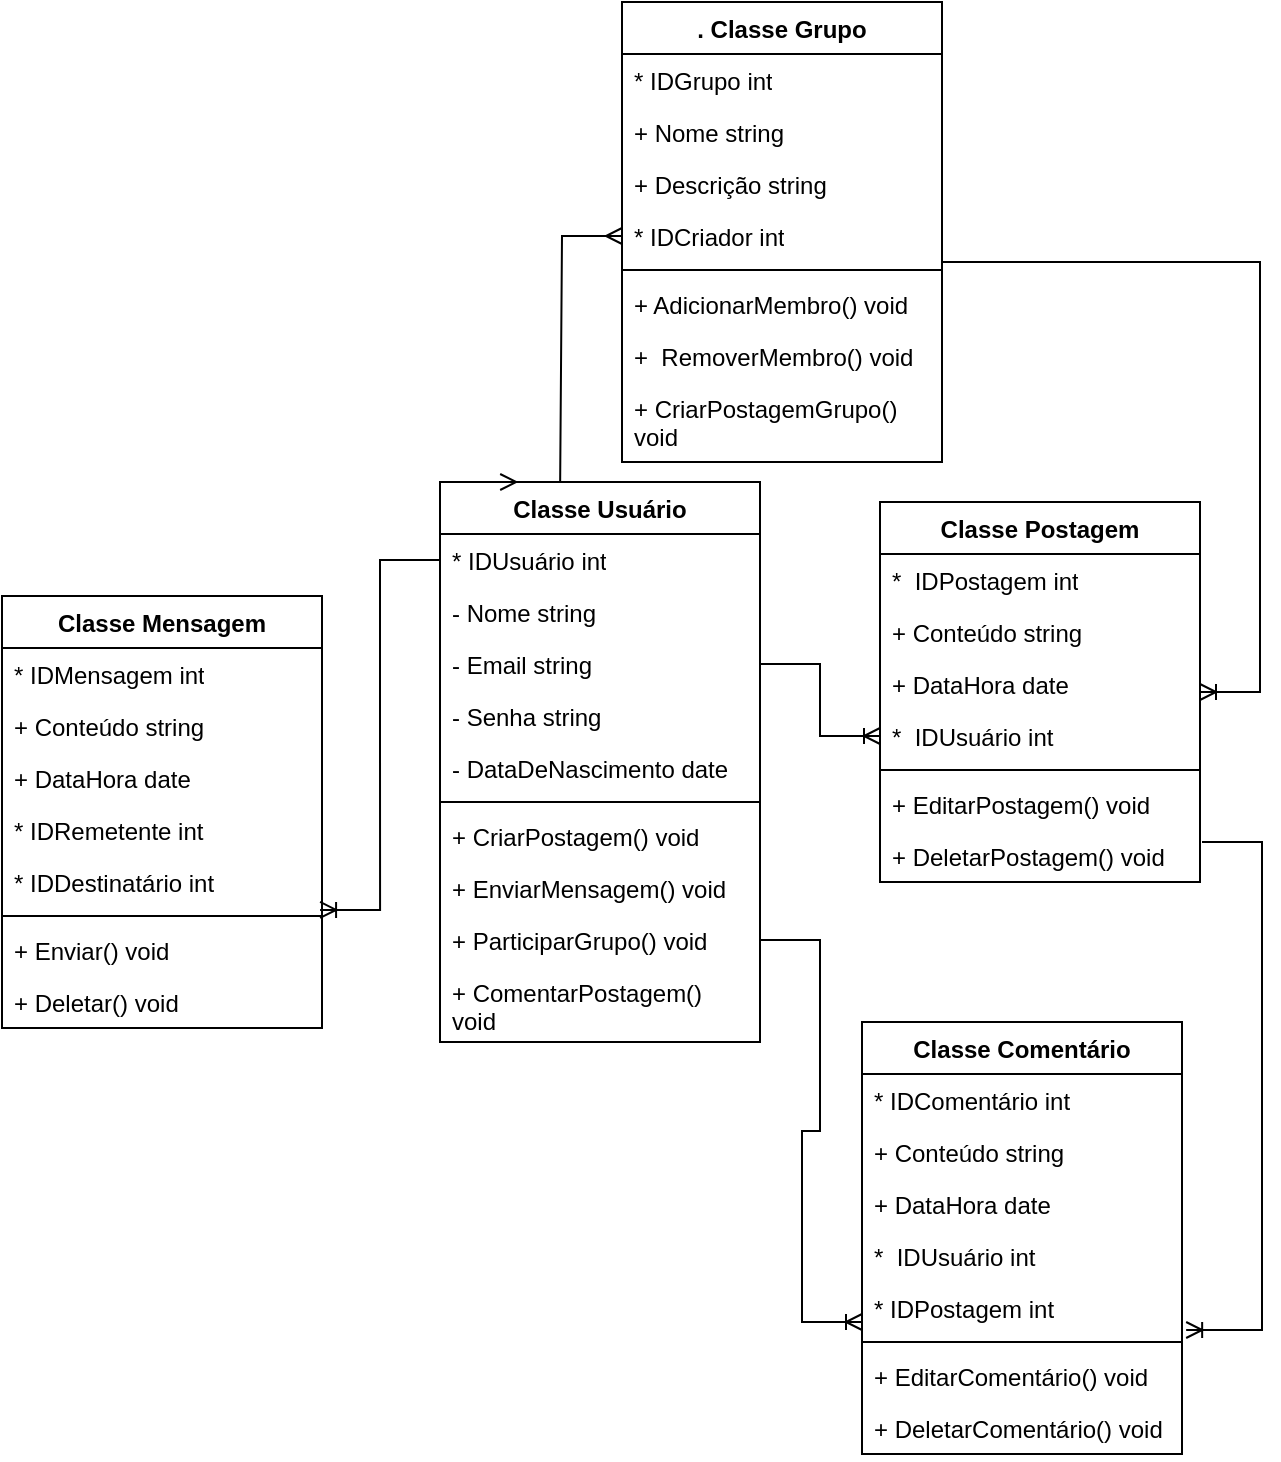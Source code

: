 <mxfile version="24.2.0" type="github">
  <diagram name="Página-1" id="EF2kGfhIOe9jyI2xVP_A">
    <mxGraphModel dx="1434" dy="780" grid="1" gridSize="10" guides="1" tooltips="1" connect="1" arrows="1" fold="1" page="1" pageScale="1" pageWidth="827" pageHeight="1169" math="0" shadow="0">
      <root>
        <mxCell id="0" />
        <mxCell id="1" parent="0" />
        <mxCell id="2E2shXVuWT7ywbY4DWaI-1" value="&lt;font style=&quot;vertical-align: inherit;&quot;&gt;&lt;font style=&quot;vertical-align: inherit;&quot;&gt;&lt;font style=&quot;vertical-align: inherit;&quot;&gt;&lt;font style=&quot;vertical-align: inherit;&quot;&gt;&lt;font style=&quot;vertical-align: inherit;&quot;&gt;&lt;font style=&quot;vertical-align: inherit;&quot;&gt;Classe&amp;nbsp;Usuário&lt;/font&gt;&lt;/font&gt;&lt;/font&gt;&lt;/font&gt;&lt;/font&gt;&lt;/font&gt;" style="swimlane;fontStyle=1;align=center;verticalAlign=top;childLayout=stackLayout;horizontal=1;startSize=26;horizontalStack=0;resizeParent=1;resizeParentMax=0;resizeLast=0;collapsible=1;marginBottom=0;whiteSpace=wrap;html=1;" vertex="1" parent="1">
          <mxGeometry x="329" y="420" width="160" height="280" as="geometry" />
        </mxCell>
        <mxCell id="2E2shXVuWT7ywbY4DWaI-5" value="&lt;font style=&quot;vertical-align: inherit;&quot;&gt;&lt;font style=&quot;vertical-align: inherit;&quot;&gt;&lt;font style=&quot;vertical-align: inherit;&quot;&gt;&lt;font style=&quot;vertical-align: inherit;&quot;&gt;&lt;font style=&quot;vertical-align: inherit;&quot;&gt;&lt;font style=&quot;vertical-align: inherit;&quot;&gt;&lt;font style=&quot;vertical-align: inherit;&quot;&gt;&lt;font style=&quot;vertical-align: inherit;&quot;&gt;* IDUsuário int&lt;/font&gt;&lt;/font&gt;&lt;/font&gt;&lt;/font&gt;&lt;/font&gt;&lt;/font&gt;&lt;/font&gt;&lt;/font&gt;" style="text;strokeColor=none;fillColor=none;align=left;verticalAlign=top;spacingLeft=4;spacingRight=4;overflow=hidden;rotatable=0;points=[[0,0.5],[1,0.5]];portConstraint=eastwest;whiteSpace=wrap;html=1;" vertex="1" parent="2E2shXVuWT7ywbY4DWaI-1">
          <mxGeometry y="26" width="160" height="26" as="geometry" />
        </mxCell>
        <mxCell id="2E2shXVuWT7ywbY4DWaI-6" value="&lt;font style=&quot;vertical-align: inherit;&quot;&gt;&lt;font style=&quot;vertical-align: inherit;&quot;&gt;&lt;font style=&quot;vertical-align: inherit;&quot;&gt;&lt;font style=&quot;vertical-align: inherit;&quot;&gt;- Nome string&lt;/font&gt;&lt;/font&gt;&lt;/font&gt;&lt;/font&gt;" style="text;strokeColor=none;fillColor=none;align=left;verticalAlign=top;spacingLeft=4;spacingRight=4;overflow=hidden;rotatable=0;points=[[0,0.5],[1,0.5]];portConstraint=eastwest;whiteSpace=wrap;html=1;" vertex="1" parent="2E2shXVuWT7ywbY4DWaI-1">
          <mxGeometry y="52" width="160" height="26" as="geometry" />
        </mxCell>
        <mxCell id="2E2shXVuWT7ywbY4DWaI-7" value="&lt;font style=&quot;vertical-align: inherit;&quot;&gt;&lt;font style=&quot;vertical-align: inherit;&quot;&gt;- Email string&lt;/font&gt;&lt;/font&gt;" style="text;strokeColor=none;fillColor=none;align=left;verticalAlign=top;spacingLeft=4;spacingRight=4;overflow=hidden;rotatable=0;points=[[0,0.5],[1,0.5]];portConstraint=eastwest;whiteSpace=wrap;html=1;" vertex="1" parent="2E2shXVuWT7ywbY4DWaI-1">
          <mxGeometry y="78" width="160" height="26" as="geometry" />
        </mxCell>
        <mxCell id="2E2shXVuWT7ywbY4DWaI-8" value="&lt;font style=&quot;vertical-align: inherit;&quot;&gt;&lt;font style=&quot;vertical-align: inherit;&quot;&gt;- Senha string&lt;/font&gt;&lt;/font&gt;" style="text;strokeColor=none;fillColor=none;align=left;verticalAlign=top;spacingLeft=4;spacingRight=4;overflow=hidden;rotatable=0;points=[[0,0.5],[1,0.5]];portConstraint=eastwest;whiteSpace=wrap;html=1;" vertex="1" parent="2E2shXVuWT7ywbY4DWaI-1">
          <mxGeometry y="104" width="160" height="26" as="geometry" />
        </mxCell>
        <mxCell id="2E2shXVuWT7ywbY4DWaI-9" value="&lt;font style=&quot;vertical-align: inherit;&quot;&gt;&lt;font style=&quot;vertical-align: inherit;&quot;&gt;- DataDeNascimento date&lt;/font&gt;&lt;/font&gt;" style="text;strokeColor=none;fillColor=none;align=left;verticalAlign=top;spacingLeft=4;spacingRight=4;overflow=hidden;rotatable=0;points=[[0,0.5],[1,0.5]];portConstraint=eastwest;whiteSpace=wrap;html=1;" vertex="1" parent="2E2shXVuWT7ywbY4DWaI-1">
          <mxGeometry y="130" width="160" height="26" as="geometry" />
        </mxCell>
        <mxCell id="2E2shXVuWT7ywbY4DWaI-3" value="" style="line;strokeWidth=1;fillColor=none;align=left;verticalAlign=middle;spacingTop=-1;spacingLeft=3;spacingRight=3;rotatable=0;labelPosition=right;points=[];portConstraint=eastwest;strokeColor=inherit;" vertex="1" parent="2E2shXVuWT7ywbY4DWaI-1">
          <mxGeometry y="156" width="160" height="8" as="geometry" />
        </mxCell>
        <mxCell id="2E2shXVuWT7ywbY4DWaI-4" value="&lt;font style=&quot;vertical-align: inherit;&quot;&gt;&lt;font style=&quot;vertical-align: inherit;&quot;&gt;+ CriarPostagem() void&lt;/font&gt;&lt;/font&gt;" style="text;strokeColor=none;fillColor=none;align=left;verticalAlign=top;spacingLeft=4;spacingRight=4;overflow=hidden;rotatable=0;points=[[0,0.5],[1,0.5]];portConstraint=eastwest;whiteSpace=wrap;html=1;" vertex="1" parent="2E2shXVuWT7ywbY4DWaI-1">
          <mxGeometry y="164" width="160" height="26" as="geometry" />
        </mxCell>
        <mxCell id="2E2shXVuWT7ywbY4DWaI-10" value="&lt;font style=&quot;vertical-align: inherit;&quot;&gt;&lt;font style=&quot;vertical-align: inherit;&quot;&gt;+ EnviarMensagem()&amp;nbsp;void&lt;/font&gt;&lt;/font&gt;" style="text;strokeColor=none;fillColor=none;align=left;verticalAlign=top;spacingLeft=4;spacingRight=4;overflow=hidden;rotatable=0;points=[[0,0.5],[1,0.5]];portConstraint=eastwest;whiteSpace=wrap;html=1;" vertex="1" parent="2E2shXVuWT7ywbY4DWaI-1">
          <mxGeometry y="190" width="160" height="26" as="geometry" />
        </mxCell>
        <mxCell id="2E2shXVuWT7ywbY4DWaI-12" value="&lt;font style=&quot;vertical-align: inherit;&quot;&gt;&lt;font style=&quot;vertical-align: inherit;&quot;&gt;&lt;font style=&quot;vertical-align: inherit;&quot;&gt;&lt;font style=&quot;vertical-align: inherit;&quot;&gt;+ ParticiparGrupo()&amp;nbsp;void&lt;/font&gt;&lt;/font&gt;&lt;/font&gt;&lt;/font&gt;" style="text;strokeColor=none;fillColor=none;align=left;verticalAlign=top;spacingLeft=4;spacingRight=4;overflow=hidden;rotatable=0;points=[[0,0.5],[1,0.5]];portConstraint=eastwest;whiteSpace=wrap;html=1;" vertex="1" parent="2E2shXVuWT7ywbY4DWaI-1">
          <mxGeometry y="216" width="160" height="26" as="geometry" />
        </mxCell>
        <mxCell id="2E2shXVuWT7ywbY4DWaI-13" value="&lt;font style=&quot;vertical-align: inherit;&quot;&gt;&lt;font style=&quot;vertical-align: inherit;&quot;&gt;+ ComentarPostagem() void&lt;br&gt;&lt;/font&gt;&lt;/font&gt;" style="text;strokeColor=none;fillColor=none;align=left;verticalAlign=top;spacingLeft=4;spacingRight=4;overflow=hidden;rotatable=0;points=[[0,0.5],[1,0.5]];portConstraint=eastwest;whiteSpace=wrap;html=1;" vertex="1" parent="2E2shXVuWT7ywbY4DWaI-1">
          <mxGeometry y="242" width="160" height="38" as="geometry" />
        </mxCell>
        <mxCell id="2E2shXVuWT7ywbY4DWaI-14" value="&lt;font style=&quot;vertical-align: inherit;&quot;&gt;&lt;font style=&quot;vertical-align: inherit;&quot;&gt;Classe Postagem&lt;br/&gt;&lt;/font&gt;&lt;/font&gt;" style="swimlane;fontStyle=1;align=center;verticalAlign=top;childLayout=stackLayout;horizontal=1;startSize=26;horizontalStack=0;resizeParent=1;resizeParentMax=0;resizeLast=0;collapsible=1;marginBottom=0;whiteSpace=wrap;html=1;" vertex="1" parent="1">
          <mxGeometry x="549" y="430" width="160" height="190" as="geometry" />
        </mxCell>
        <mxCell id="2E2shXVuWT7ywbY4DWaI-15" value="&lt;font style=&quot;vertical-align: inherit;&quot;&gt;&lt;font style=&quot;vertical-align: inherit;&quot;&gt;*&amp;nbsp; IDPostagem int&lt;/font&gt;&lt;/font&gt;" style="text;strokeColor=none;fillColor=none;align=left;verticalAlign=top;spacingLeft=4;spacingRight=4;overflow=hidden;rotatable=0;points=[[0,0.5],[1,0.5]];portConstraint=eastwest;whiteSpace=wrap;html=1;" vertex="1" parent="2E2shXVuWT7ywbY4DWaI-14">
          <mxGeometry y="26" width="160" height="26" as="geometry" />
        </mxCell>
        <mxCell id="2E2shXVuWT7ywbY4DWaI-18" value="&lt;font style=&quot;vertical-align: inherit;&quot;&gt;&lt;font style=&quot;vertical-align: inherit;&quot;&gt;+ Conteúdo string&lt;/font&gt;&lt;/font&gt;" style="text;strokeColor=none;fillColor=none;align=left;verticalAlign=top;spacingLeft=4;spacingRight=4;overflow=hidden;rotatable=0;points=[[0,0.5],[1,0.5]];portConstraint=eastwest;whiteSpace=wrap;html=1;" vertex="1" parent="2E2shXVuWT7ywbY4DWaI-14">
          <mxGeometry y="52" width="160" height="26" as="geometry" />
        </mxCell>
        <mxCell id="2E2shXVuWT7ywbY4DWaI-19" value="&lt;font style=&quot;vertical-align: inherit;&quot;&gt;&lt;font style=&quot;vertical-align: inherit;&quot;&gt;+ DataHora date&lt;/font&gt;&lt;/font&gt;" style="text;strokeColor=none;fillColor=none;align=left;verticalAlign=top;spacingLeft=4;spacingRight=4;overflow=hidden;rotatable=0;points=[[0,0.5],[1,0.5]];portConstraint=eastwest;whiteSpace=wrap;html=1;" vertex="1" parent="2E2shXVuWT7ywbY4DWaI-14">
          <mxGeometry y="78" width="160" height="26" as="geometry" />
        </mxCell>
        <mxCell id="2E2shXVuWT7ywbY4DWaI-20" value="&lt;font style=&quot;vertical-align: inherit;&quot;&gt;&lt;font style=&quot;vertical-align: inherit;&quot;&gt;*&amp;nbsp; IDUsuário int&lt;br&gt;&lt;/font&gt;&lt;/font&gt;" style="text;strokeColor=none;fillColor=none;align=left;verticalAlign=top;spacingLeft=4;spacingRight=4;overflow=hidden;rotatable=0;points=[[0,0.5],[1,0.5]];portConstraint=eastwest;whiteSpace=wrap;html=1;" vertex="1" parent="2E2shXVuWT7ywbY4DWaI-14">
          <mxGeometry y="104" width="160" height="26" as="geometry" />
        </mxCell>
        <mxCell id="2E2shXVuWT7ywbY4DWaI-16" value="" style="line;strokeWidth=1;fillColor=none;align=left;verticalAlign=middle;spacingTop=-1;spacingLeft=3;spacingRight=3;rotatable=0;labelPosition=right;points=[];portConstraint=eastwest;strokeColor=inherit;" vertex="1" parent="2E2shXVuWT7ywbY4DWaI-14">
          <mxGeometry y="130" width="160" height="8" as="geometry" />
        </mxCell>
        <mxCell id="2E2shXVuWT7ywbY4DWaI-21" value="&lt;font style=&quot;vertical-align: inherit;&quot;&gt;&lt;font style=&quot;vertical-align: inherit;&quot;&gt;+ EditarPostagem()&amp;nbsp;void&lt;/font&gt;&lt;/font&gt;" style="text;strokeColor=none;fillColor=none;align=left;verticalAlign=top;spacingLeft=4;spacingRight=4;overflow=hidden;rotatable=0;points=[[0,0.5],[1,0.5]];portConstraint=eastwest;whiteSpace=wrap;html=1;" vertex="1" parent="2E2shXVuWT7ywbY4DWaI-14">
          <mxGeometry y="138" width="160" height="26" as="geometry" />
        </mxCell>
        <mxCell id="2E2shXVuWT7ywbY4DWaI-17" value="&lt;font style=&quot;vertical-align: inherit;&quot;&gt;&lt;font style=&quot;vertical-align: inherit;&quot;&gt;+ DeletarPostagem()&amp;nbsp;void&lt;/font&gt;&lt;/font&gt;" style="text;strokeColor=none;fillColor=none;align=left;verticalAlign=top;spacingLeft=4;spacingRight=4;overflow=hidden;rotatable=0;points=[[0,0.5],[1,0.5]];portConstraint=eastwest;whiteSpace=wrap;html=1;" vertex="1" parent="2E2shXVuWT7ywbY4DWaI-14">
          <mxGeometry y="164" width="160" height="26" as="geometry" />
        </mxCell>
        <mxCell id="2E2shXVuWT7ywbY4DWaI-22" value="&lt;font style=&quot;vertical-align: inherit;&quot;&gt;&lt;font style=&quot;vertical-align: inherit;&quot;&gt;Classe Comentário&lt;/font&gt;&lt;/font&gt;" style="swimlane;fontStyle=1;align=center;verticalAlign=top;childLayout=stackLayout;horizontal=1;startSize=26;horizontalStack=0;resizeParent=1;resizeParentMax=0;resizeLast=0;collapsible=1;marginBottom=0;whiteSpace=wrap;html=1;" vertex="1" parent="1">
          <mxGeometry x="540" y="690" width="160" height="216" as="geometry" />
        </mxCell>
        <mxCell id="2E2shXVuWT7ywbY4DWaI-23" value="&lt;font style=&quot;vertical-align: inherit;&quot;&gt;&lt;font style=&quot;vertical-align: inherit;&quot;&gt;* IDComentário int&lt;/font&gt;&lt;/font&gt;" style="text;strokeColor=none;fillColor=none;align=left;verticalAlign=top;spacingLeft=4;spacingRight=4;overflow=hidden;rotatable=0;points=[[0,0.5],[1,0.5]];portConstraint=eastwest;whiteSpace=wrap;html=1;" vertex="1" parent="2E2shXVuWT7ywbY4DWaI-22">
          <mxGeometry y="26" width="160" height="26" as="geometry" />
        </mxCell>
        <mxCell id="2E2shXVuWT7ywbY4DWaI-26" value="&lt;font style=&quot;vertical-align: inherit;&quot;&gt;&lt;font style=&quot;vertical-align: inherit;&quot;&gt;+ Conteúdo string&lt;/font&gt;&lt;/font&gt;" style="text;strokeColor=none;fillColor=none;align=left;verticalAlign=top;spacingLeft=4;spacingRight=4;overflow=hidden;rotatable=0;points=[[0,0.5],[1,0.5]];portConstraint=eastwest;whiteSpace=wrap;html=1;" vertex="1" parent="2E2shXVuWT7ywbY4DWaI-22">
          <mxGeometry y="52" width="160" height="26" as="geometry" />
        </mxCell>
        <mxCell id="2E2shXVuWT7ywbY4DWaI-27" value="&lt;font style=&quot;vertical-align: inherit;&quot;&gt;&lt;font style=&quot;vertical-align: inherit;&quot;&gt;+ DataHora date&lt;/font&gt;&lt;/font&gt;" style="text;strokeColor=none;fillColor=none;align=left;verticalAlign=top;spacingLeft=4;spacingRight=4;overflow=hidden;rotatable=0;points=[[0,0.5],[1,0.5]];portConstraint=eastwest;whiteSpace=wrap;html=1;" vertex="1" parent="2E2shXVuWT7ywbY4DWaI-22">
          <mxGeometry y="78" width="160" height="26" as="geometry" />
        </mxCell>
        <mxCell id="2E2shXVuWT7ywbY4DWaI-28" value="&lt;font style=&quot;vertical-align: inherit;&quot;&gt;&lt;font style=&quot;vertical-align: inherit;&quot;&gt;*&amp;nbsp; IDUsuário int&lt;/font&gt;&lt;/font&gt;" style="text;strokeColor=none;fillColor=none;align=left;verticalAlign=top;spacingLeft=4;spacingRight=4;overflow=hidden;rotatable=0;points=[[0,0.5],[1,0.5]];portConstraint=eastwest;whiteSpace=wrap;html=1;" vertex="1" parent="2E2shXVuWT7ywbY4DWaI-22">
          <mxGeometry y="104" width="160" height="26" as="geometry" />
        </mxCell>
        <mxCell id="2E2shXVuWT7ywbY4DWaI-29" value="&lt;font style=&quot;vertical-align: inherit;&quot;&gt;&lt;font style=&quot;vertical-align: inherit;&quot;&gt;* IDPostagem int&lt;br&gt;&lt;/font&gt;&lt;/font&gt;" style="text;strokeColor=none;fillColor=none;align=left;verticalAlign=top;spacingLeft=4;spacingRight=4;overflow=hidden;rotatable=0;points=[[0,0.5],[1,0.5]];portConstraint=eastwest;whiteSpace=wrap;html=1;" vertex="1" parent="2E2shXVuWT7ywbY4DWaI-22">
          <mxGeometry y="130" width="160" height="26" as="geometry" />
        </mxCell>
        <mxCell id="2E2shXVuWT7ywbY4DWaI-24" value="" style="line;strokeWidth=1;fillColor=none;align=left;verticalAlign=middle;spacingTop=-1;spacingLeft=3;spacingRight=3;rotatable=0;labelPosition=right;points=[];portConstraint=eastwest;strokeColor=inherit;" vertex="1" parent="2E2shXVuWT7ywbY4DWaI-22">
          <mxGeometry y="156" width="160" height="8" as="geometry" />
        </mxCell>
        <mxCell id="2E2shXVuWT7ywbY4DWaI-25" value="&lt;font style=&quot;vertical-align: inherit;&quot;&gt;&lt;font style=&quot;vertical-align: inherit;&quot;&gt;+ EditarComentário()&amp;nbsp;void&lt;/font&gt;&lt;/font&gt;" style="text;strokeColor=none;fillColor=none;align=left;verticalAlign=top;spacingLeft=4;spacingRight=4;overflow=hidden;rotatable=0;points=[[0,0.5],[1,0.5]];portConstraint=eastwest;whiteSpace=wrap;html=1;" vertex="1" parent="2E2shXVuWT7ywbY4DWaI-22">
          <mxGeometry y="164" width="160" height="26" as="geometry" />
        </mxCell>
        <mxCell id="2E2shXVuWT7ywbY4DWaI-30" value="&lt;font style=&quot;vertical-align: inherit;&quot;&gt;&lt;font style=&quot;vertical-align: inherit;&quot;&gt;+ DeletarComentário()&amp;nbsp;void&lt;/font&gt;&lt;/font&gt;" style="text;strokeColor=none;fillColor=none;align=left;verticalAlign=top;spacingLeft=4;spacingRight=4;overflow=hidden;rotatable=0;points=[[0,0.5],[1,0.5]];portConstraint=eastwest;whiteSpace=wrap;html=1;" vertex="1" parent="2E2shXVuWT7ywbY4DWaI-22">
          <mxGeometry y="190" width="160" height="26" as="geometry" />
        </mxCell>
        <mxCell id="2E2shXVuWT7ywbY4DWaI-31" value="&lt;font style=&quot;vertical-align: inherit;&quot;&gt;&lt;font style=&quot;vertical-align: inherit;&quot;&gt;. Classe Grupo&lt;br/&gt;&lt;/font&gt;&lt;/font&gt;" style="swimlane;fontStyle=1;align=center;verticalAlign=top;childLayout=stackLayout;horizontal=1;startSize=26;horizontalStack=0;resizeParent=1;resizeParentMax=0;resizeLast=0;collapsible=1;marginBottom=0;whiteSpace=wrap;html=1;" vertex="1" parent="1">
          <mxGeometry x="420" y="180" width="160" height="230" as="geometry" />
        </mxCell>
        <mxCell id="2E2shXVuWT7ywbY4DWaI-36" value="&lt;font style=&quot;vertical-align: inherit;&quot;&gt;&lt;font style=&quot;vertical-align: inherit;&quot;&gt;* IDGrupo int&lt;/font&gt;&lt;/font&gt;" style="text;strokeColor=none;fillColor=none;align=left;verticalAlign=top;spacingLeft=4;spacingRight=4;overflow=hidden;rotatable=0;points=[[0,0.5],[1,0.5]];portConstraint=eastwest;whiteSpace=wrap;html=1;" vertex="1" parent="2E2shXVuWT7ywbY4DWaI-31">
          <mxGeometry y="26" width="160" height="26" as="geometry" />
        </mxCell>
        <mxCell id="2E2shXVuWT7ywbY4DWaI-37" value="&lt;font style=&quot;vertical-align: inherit;&quot;&gt;&lt;font style=&quot;vertical-align: inherit;&quot;&gt;+ Nome string&lt;/font&gt;&lt;/font&gt;" style="text;strokeColor=none;fillColor=none;align=left;verticalAlign=top;spacingLeft=4;spacingRight=4;overflow=hidden;rotatable=0;points=[[0,0.5],[1,0.5]];portConstraint=eastwest;whiteSpace=wrap;html=1;" vertex="1" parent="2E2shXVuWT7ywbY4DWaI-31">
          <mxGeometry y="52" width="160" height="26" as="geometry" />
        </mxCell>
        <mxCell id="2E2shXVuWT7ywbY4DWaI-35" value="&lt;font style=&quot;vertical-align: inherit;&quot;&gt;&lt;font style=&quot;vertical-align: inherit;&quot;&gt;+ Descrição string&lt;/font&gt;&lt;/font&gt;" style="text;strokeColor=none;fillColor=none;align=left;verticalAlign=top;spacingLeft=4;spacingRight=4;overflow=hidden;rotatable=0;points=[[0,0.5],[1,0.5]];portConstraint=eastwest;whiteSpace=wrap;html=1;" vertex="1" parent="2E2shXVuWT7ywbY4DWaI-31">
          <mxGeometry y="78" width="160" height="26" as="geometry" />
        </mxCell>
        <mxCell id="2E2shXVuWT7ywbY4DWaI-32" value="&lt;font style=&quot;vertical-align: inherit;&quot;&gt;&lt;font style=&quot;vertical-align: inherit;&quot;&gt;* IDCriador int&lt;/font&gt;&lt;/font&gt;" style="text;strokeColor=none;fillColor=none;align=left;verticalAlign=top;spacingLeft=4;spacingRight=4;overflow=hidden;rotatable=0;points=[[0,0.5],[1,0.5]];portConstraint=eastwest;whiteSpace=wrap;html=1;" vertex="1" parent="2E2shXVuWT7ywbY4DWaI-31">
          <mxGeometry y="104" width="160" height="26" as="geometry" />
        </mxCell>
        <mxCell id="2E2shXVuWT7ywbY4DWaI-33" value="" style="line;strokeWidth=1;fillColor=none;align=left;verticalAlign=middle;spacingTop=-1;spacingLeft=3;spacingRight=3;rotatable=0;labelPosition=right;points=[];portConstraint=eastwest;strokeColor=inherit;" vertex="1" parent="2E2shXVuWT7ywbY4DWaI-31">
          <mxGeometry y="130" width="160" height="8" as="geometry" />
        </mxCell>
        <mxCell id="2E2shXVuWT7ywbY4DWaI-34" value="&lt;font style=&quot;vertical-align: inherit;&quot;&gt;&lt;font style=&quot;vertical-align: inherit;&quot;&gt;+ AdicionarMembro()&amp;nbsp;void&lt;/font&gt;&lt;/font&gt;" style="text;strokeColor=none;fillColor=none;align=left;verticalAlign=top;spacingLeft=4;spacingRight=4;overflow=hidden;rotatable=0;points=[[0,0.5],[1,0.5]];portConstraint=eastwest;whiteSpace=wrap;html=1;" vertex="1" parent="2E2shXVuWT7ywbY4DWaI-31">
          <mxGeometry y="138" width="160" height="26" as="geometry" />
        </mxCell>
        <mxCell id="2E2shXVuWT7ywbY4DWaI-38" value="&lt;font style=&quot;vertical-align: inherit;&quot;&gt;&lt;font style=&quot;vertical-align: inherit;&quot;&gt;+&amp;nbsp; RemoverMembro()&amp;nbsp;void&lt;/font&gt;&lt;/font&gt;" style="text;strokeColor=none;fillColor=none;align=left;verticalAlign=top;spacingLeft=4;spacingRight=4;overflow=hidden;rotatable=0;points=[[0,0.5],[1,0.5]];portConstraint=eastwest;whiteSpace=wrap;html=1;" vertex="1" parent="2E2shXVuWT7ywbY4DWaI-31">
          <mxGeometry y="164" width="160" height="26" as="geometry" />
        </mxCell>
        <mxCell id="2E2shXVuWT7ywbY4DWaI-39" value="&lt;font style=&quot;vertical-align: inherit;&quot;&gt;&lt;font style=&quot;vertical-align: inherit;&quot;&gt;+ CriarPostagemGrupo() void&lt;/font&gt;&lt;/font&gt;" style="text;strokeColor=none;fillColor=none;align=left;verticalAlign=top;spacingLeft=4;spacingRight=4;overflow=hidden;rotatable=0;points=[[0,0.5],[1,0.5]];portConstraint=eastwest;whiteSpace=wrap;html=1;" vertex="1" parent="2E2shXVuWT7ywbY4DWaI-31">
          <mxGeometry y="190" width="160" height="40" as="geometry" />
        </mxCell>
        <mxCell id="2E2shXVuWT7ywbY4DWaI-40" value="&lt;font style=&quot;vertical-align: inherit;&quot;&gt;&lt;font style=&quot;vertical-align: inherit;&quot;&gt;Classe Mensagem&lt;/font&gt;&lt;/font&gt;" style="swimlane;fontStyle=1;align=center;verticalAlign=top;childLayout=stackLayout;horizontal=1;startSize=26;horizontalStack=0;resizeParent=1;resizeParentMax=0;resizeLast=0;collapsible=1;marginBottom=0;whiteSpace=wrap;html=1;" vertex="1" parent="1">
          <mxGeometry x="110" y="477" width="160" height="216" as="geometry" />
        </mxCell>
        <mxCell id="2E2shXVuWT7ywbY4DWaI-41" value="&lt;font style=&quot;vertical-align: inherit;&quot;&gt;&lt;font style=&quot;vertical-align: inherit;&quot;&gt;* IDMensagem int&lt;/font&gt;&lt;/font&gt;" style="text;strokeColor=none;fillColor=none;align=left;verticalAlign=top;spacingLeft=4;spacingRight=4;overflow=hidden;rotatable=0;points=[[0,0.5],[1,0.5]];portConstraint=eastwest;whiteSpace=wrap;html=1;" vertex="1" parent="2E2shXVuWT7ywbY4DWaI-40">
          <mxGeometry y="26" width="160" height="26" as="geometry" />
        </mxCell>
        <mxCell id="2E2shXVuWT7ywbY4DWaI-44" value="&lt;font style=&quot;vertical-align: inherit;&quot;&gt;&lt;font style=&quot;vertical-align: inherit;&quot;&gt;+ Conteúdo string&lt;/font&gt;&lt;/font&gt;" style="text;strokeColor=none;fillColor=none;align=left;verticalAlign=top;spacingLeft=4;spacingRight=4;overflow=hidden;rotatable=0;points=[[0,0.5],[1,0.5]];portConstraint=eastwest;whiteSpace=wrap;html=1;" vertex="1" parent="2E2shXVuWT7ywbY4DWaI-40">
          <mxGeometry y="52" width="160" height="26" as="geometry" />
        </mxCell>
        <mxCell id="2E2shXVuWT7ywbY4DWaI-45" value="&lt;font style=&quot;vertical-align: inherit;&quot;&gt;&lt;font style=&quot;vertical-align: inherit;&quot;&gt;+ DataHora date&lt;/font&gt;&lt;/font&gt;" style="text;strokeColor=none;fillColor=none;align=left;verticalAlign=top;spacingLeft=4;spacingRight=4;overflow=hidden;rotatable=0;points=[[0,0.5],[1,0.5]];portConstraint=eastwest;whiteSpace=wrap;html=1;" vertex="1" parent="2E2shXVuWT7ywbY4DWaI-40">
          <mxGeometry y="78" width="160" height="26" as="geometry" />
        </mxCell>
        <mxCell id="2E2shXVuWT7ywbY4DWaI-46" value="&lt;font style=&quot;vertical-align: inherit;&quot;&gt;&lt;font style=&quot;vertical-align: inherit;&quot;&gt;* IDRemetente int&lt;/font&gt;&lt;/font&gt;" style="text;strokeColor=none;fillColor=none;align=left;verticalAlign=top;spacingLeft=4;spacingRight=4;overflow=hidden;rotatable=0;points=[[0,0.5],[1,0.5]];portConstraint=eastwest;whiteSpace=wrap;html=1;" vertex="1" parent="2E2shXVuWT7ywbY4DWaI-40">
          <mxGeometry y="104" width="160" height="26" as="geometry" />
        </mxCell>
        <mxCell id="2E2shXVuWT7ywbY4DWaI-47" value="&lt;font style=&quot;vertical-align: inherit;&quot;&gt;&lt;font style=&quot;vertical-align: inherit;&quot;&gt;* IDDestinatário int&lt;/font&gt;&lt;/font&gt;" style="text;strokeColor=none;fillColor=none;align=left;verticalAlign=top;spacingLeft=4;spacingRight=4;overflow=hidden;rotatable=0;points=[[0,0.5],[1,0.5]];portConstraint=eastwest;whiteSpace=wrap;html=1;" vertex="1" parent="2E2shXVuWT7ywbY4DWaI-40">
          <mxGeometry y="130" width="160" height="26" as="geometry" />
        </mxCell>
        <mxCell id="2E2shXVuWT7ywbY4DWaI-42" value="" style="line;strokeWidth=1;fillColor=none;align=left;verticalAlign=middle;spacingTop=-1;spacingLeft=3;spacingRight=3;rotatable=0;labelPosition=right;points=[];portConstraint=eastwest;strokeColor=inherit;" vertex="1" parent="2E2shXVuWT7ywbY4DWaI-40">
          <mxGeometry y="156" width="160" height="8" as="geometry" />
        </mxCell>
        <mxCell id="2E2shXVuWT7ywbY4DWaI-48" value="&lt;font style=&quot;vertical-align: inherit;&quot;&gt;&lt;font style=&quot;vertical-align: inherit;&quot;&gt;+ Enviar()&amp;nbsp;void&lt;/font&gt;&lt;/font&gt;" style="text;strokeColor=none;fillColor=none;align=left;verticalAlign=top;spacingLeft=4;spacingRight=4;overflow=hidden;rotatable=0;points=[[0,0.5],[1,0.5]];portConstraint=eastwest;whiteSpace=wrap;html=1;" vertex="1" parent="2E2shXVuWT7ywbY4DWaI-40">
          <mxGeometry y="164" width="160" height="26" as="geometry" />
        </mxCell>
        <mxCell id="2E2shXVuWT7ywbY4DWaI-43" value="&lt;font style=&quot;vertical-align: inherit;&quot;&gt;&lt;font style=&quot;vertical-align: inherit;&quot;&gt;+ Deletar()&amp;nbsp;void&lt;br&gt;&lt;/font&gt;&lt;/font&gt;" style="text;strokeColor=none;fillColor=none;align=left;verticalAlign=top;spacingLeft=4;spacingRight=4;overflow=hidden;rotatable=0;points=[[0,0.5],[1,0.5]];portConstraint=eastwest;whiteSpace=wrap;html=1;" vertex="1" parent="2E2shXVuWT7ywbY4DWaI-40">
          <mxGeometry y="190" width="160" height="26" as="geometry" />
        </mxCell>
        <mxCell id="2E2shXVuWT7ywbY4DWaI-50" value="" style="edgeStyle=entityRelationEdgeStyle;fontSize=12;html=1;endArrow=ERoneToMany;rounded=0;exitX=1;exitY=0.5;exitDx=0;exitDy=0;entryX=0;entryY=0.5;entryDx=0;entryDy=0;" edge="1" parent="1" source="2E2shXVuWT7ywbY4DWaI-7" target="2E2shXVuWT7ywbY4DWaI-20">
          <mxGeometry width="100" height="100" relative="1" as="geometry">
            <mxPoint x="419" y="690" as="sourcePoint" />
            <mxPoint x="519" y="590" as="targetPoint" />
          </mxGeometry>
        </mxCell>
        <mxCell id="2E2shXVuWT7ywbY4DWaI-58" value="" style="edgeStyle=entityRelationEdgeStyle;fontSize=12;html=1;endArrow=ERmany;startArrow=ERmany;rounded=0;entryX=0.188;entryY=0;entryDx=0;entryDy=0;exitX=0;exitY=0.5;exitDx=0;exitDy=0;entryPerimeter=0;" edge="1" parent="1" source="2E2shXVuWT7ywbY4DWaI-32" target="2E2shXVuWT7ywbY4DWaI-1">
          <mxGeometry width="100" height="100" relative="1" as="geometry">
            <mxPoint x="79" y="1010" as="sourcePoint" />
            <mxPoint x="179" y="910" as="targetPoint" />
          </mxGeometry>
        </mxCell>
        <mxCell id="2E2shXVuWT7ywbY4DWaI-60" value="" style="edgeStyle=entityRelationEdgeStyle;fontSize=12;html=1;endArrow=ERoneToMany;rounded=0;exitX=0;exitY=0.5;exitDx=0;exitDy=0;entryX=0.994;entryY=1.038;entryDx=0;entryDy=0;entryPerimeter=0;" edge="1" parent="1" source="2E2shXVuWT7ywbY4DWaI-5" target="2E2shXVuWT7ywbY4DWaI-47">
          <mxGeometry width="100" height="100" relative="1" as="geometry">
            <mxPoint x="160" y="420" as="sourcePoint" />
            <mxPoint x="260" y="320" as="targetPoint" />
          </mxGeometry>
        </mxCell>
        <mxCell id="2E2shXVuWT7ywbY4DWaI-62" value="" style="edgeStyle=entityRelationEdgeStyle;fontSize=12;html=1;endArrow=ERoneToMany;rounded=0;" edge="1" parent="1" target="2E2shXVuWT7ywbY4DWaI-14">
          <mxGeometry width="100" height="100" relative="1" as="geometry">
            <mxPoint x="580" y="310" as="sourcePoint" />
            <mxPoint x="830" y="500" as="targetPoint" />
          </mxGeometry>
        </mxCell>
        <mxCell id="2E2shXVuWT7ywbY4DWaI-63" value="" style="edgeStyle=entityRelationEdgeStyle;fontSize=12;html=1;endArrow=ERoneToMany;rounded=0;exitX=1;exitY=0.5;exitDx=0;exitDy=0;" edge="1" parent="1" source="2E2shXVuWT7ywbY4DWaI-12">
          <mxGeometry width="100" height="100" relative="1" as="geometry">
            <mxPoint x="490" y="660" as="sourcePoint" />
            <mxPoint x="540" y="840" as="targetPoint" />
            <Array as="points">
              <mxPoint x="519" y="760" />
            </Array>
          </mxGeometry>
        </mxCell>
        <mxCell id="2E2shXVuWT7ywbY4DWaI-64" value="" style="edgeStyle=entityRelationEdgeStyle;fontSize=12;html=1;endArrow=ERoneToMany;rounded=0;entryX=1.013;entryY=0.923;entryDx=0;entryDy=0;entryPerimeter=0;" edge="1" parent="1" target="2E2shXVuWT7ywbY4DWaI-29">
          <mxGeometry width="100" height="100" relative="1" as="geometry">
            <mxPoint x="710" y="600" as="sourcePoint" />
            <mxPoint x="820" y="670" as="targetPoint" />
          </mxGeometry>
        </mxCell>
      </root>
    </mxGraphModel>
  </diagram>
</mxfile>
